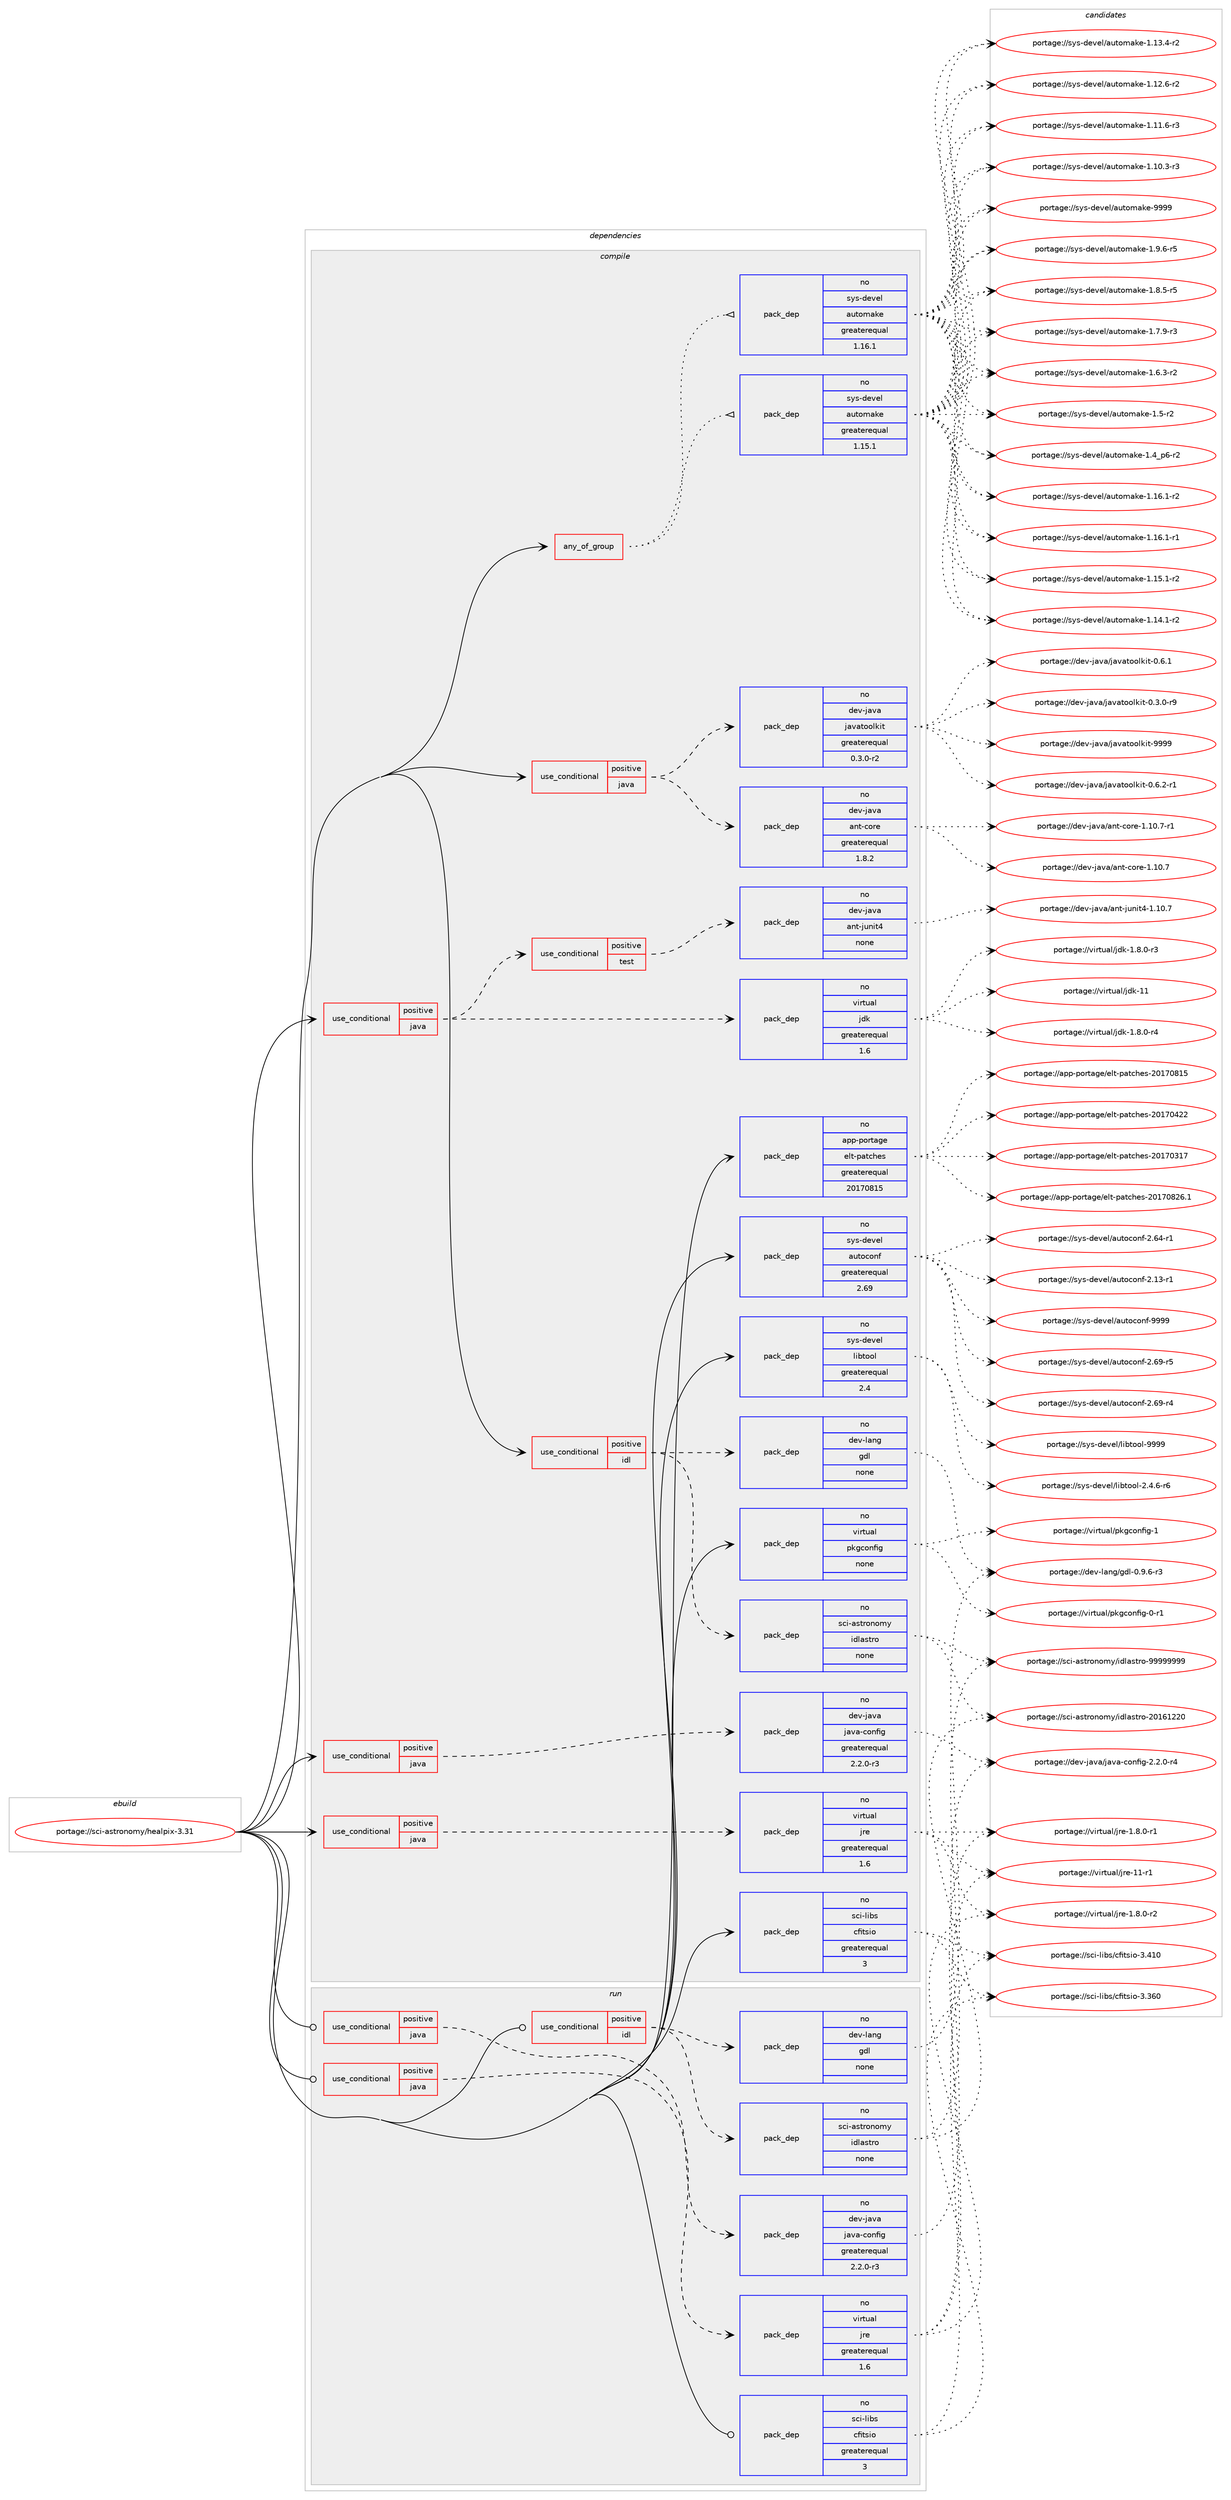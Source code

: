 digraph prolog {

# *************
# Graph options
# *************

newrank=true;
concentrate=true;
compound=true;
graph [rankdir=LR,fontname=Helvetica,fontsize=10,ranksep=1.5];#, ranksep=2.5, nodesep=0.2];
edge  [arrowhead=vee];
node  [fontname=Helvetica,fontsize=10];

# **********
# The ebuild
# **********

subgraph cluster_leftcol {
color=gray;
rank=same;
label=<<i>ebuild</i>>;
id [label="portage://sci-astronomy/healpix-3.31", color=red, width=4, href="../sci-astronomy/healpix-3.31.svg"];
}

# ****************
# The dependencies
# ****************

subgraph cluster_midcol {
color=gray;
label=<<i>dependencies</i>>;
subgraph cluster_compile {
fillcolor="#eeeeee";
style=filled;
label=<<i>compile</i>>;
subgraph any1663 {
dependency100034 [label=<<TABLE BORDER="0" CELLBORDER="1" CELLSPACING="0" CELLPADDING="4"><TR><TD CELLPADDING="10">any_of_group</TD></TR></TABLE>>, shape=none, color=red];subgraph pack78134 {
dependency100035 [label=<<TABLE BORDER="0" CELLBORDER="1" CELLSPACING="0" CELLPADDING="4" WIDTH="220"><TR><TD ROWSPAN="6" CELLPADDING="30">pack_dep</TD></TR><TR><TD WIDTH="110">no</TD></TR><TR><TD>sys-devel</TD></TR><TR><TD>automake</TD></TR><TR><TD>greaterequal</TD></TR><TR><TD>1.16.1</TD></TR></TABLE>>, shape=none, color=blue];
}
dependency100034:e -> dependency100035:w [weight=20,style="dotted",arrowhead="oinv"];
subgraph pack78135 {
dependency100036 [label=<<TABLE BORDER="0" CELLBORDER="1" CELLSPACING="0" CELLPADDING="4" WIDTH="220"><TR><TD ROWSPAN="6" CELLPADDING="30">pack_dep</TD></TR><TR><TD WIDTH="110">no</TD></TR><TR><TD>sys-devel</TD></TR><TR><TD>automake</TD></TR><TR><TD>greaterequal</TD></TR><TR><TD>1.15.1</TD></TR></TABLE>>, shape=none, color=blue];
}
dependency100034:e -> dependency100036:w [weight=20,style="dotted",arrowhead="oinv"];
}
id:e -> dependency100034:w [weight=20,style="solid",arrowhead="vee"];
subgraph cond20146 {
dependency100037 [label=<<TABLE BORDER="0" CELLBORDER="1" CELLSPACING="0" CELLPADDING="4"><TR><TD ROWSPAN="3" CELLPADDING="10">use_conditional</TD></TR><TR><TD>positive</TD></TR><TR><TD>idl</TD></TR></TABLE>>, shape=none, color=red];
subgraph pack78136 {
dependency100038 [label=<<TABLE BORDER="0" CELLBORDER="1" CELLSPACING="0" CELLPADDING="4" WIDTH="220"><TR><TD ROWSPAN="6" CELLPADDING="30">pack_dep</TD></TR><TR><TD WIDTH="110">no</TD></TR><TR><TD>dev-lang</TD></TR><TR><TD>gdl</TD></TR><TR><TD>none</TD></TR><TR><TD></TD></TR></TABLE>>, shape=none, color=blue];
}
dependency100037:e -> dependency100038:w [weight=20,style="dashed",arrowhead="vee"];
subgraph pack78137 {
dependency100039 [label=<<TABLE BORDER="0" CELLBORDER="1" CELLSPACING="0" CELLPADDING="4" WIDTH="220"><TR><TD ROWSPAN="6" CELLPADDING="30">pack_dep</TD></TR><TR><TD WIDTH="110">no</TD></TR><TR><TD>sci-astronomy</TD></TR><TR><TD>idlastro</TD></TR><TR><TD>none</TD></TR><TR><TD></TD></TR></TABLE>>, shape=none, color=blue];
}
dependency100037:e -> dependency100039:w [weight=20,style="dashed",arrowhead="vee"];
}
id:e -> dependency100037:w [weight=20,style="solid",arrowhead="vee"];
subgraph cond20147 {
dependency100040 [label=<<TABLE BORDER="0" CELLBORDER="1" CELLSPACING="0" CELLPADDING="4"><TR><TD ROWSPAN="3" CELLPADDING="10">use_conditional</TD></TR><TR><TD>positive</TD></TR><TR><TD>java</TD></TR></TABLE>>, shape=none, color=red];
subgraph pack78138 {
dependency100041 [label=<<TABLE BORDER="0" CELLBORDER="1" CELLSPACING="0" CELLPADDING="4" WIDTH="220"><TR><TD ROWSPAN="6" CELLPADDING="30">pack_dep</TD></TR><TR><TD WIDTH="110">no</TD></TR><TR><TD>dev-java</TD></TR><TR><TD>ant-core</TD></TR><TR><TD>greaterequal</TD></TR><TR><TD>1.8.2</TD></TR></TABLE>>, shape=none, color=blue];
}
dependency100040:e -> dependency100041:w [weight=20,style="dashed",arrowhead="vee"];
subgraph pack78139 {
dependency100042 [label=<<TABLE BORDER="0" CELLBORDER="1" CELLSPACING="0" CELLPADDING="4" WIDTH="220"><TR><TD ROWSPAN="6" CELLPADDING="30">pack_dep</TD></TR><TR><TD WIDTH="110">no</TD></TR><TR><TD>dev-java</TD></TR><TR><TD>javatoolkit</TD></TR><TR><TD>greaterequal</TD></TR><TR><TD>0.3.0-r2</TD></TR></TABLE>>, shape=none, color=blue];
}
dependency100040:e -> dependency100042:w [weight=20,style="dashed",arrowhead="vee"];
}
id:e -> dependency100040:w [weight=20,style="solid",arrowhead="vee"];
subgraph cond20148 {
dependency100043 [label=<<TABLE BORDER="0" CELLBORDER="1" CELLSPACING="0" CELLPADDING="4"><TR><TD ROWSPAN="3" CELLPADDING="10">use_conditional</TD></TR><TR><TD>positive</TD></TR><TR><TD>java</TD></TR></TABLE>>, shape=none, color=red];
subgraph pack78140 {
dependency100044 [label=<<TABLE BORDER="0" CELLBORDER="1" CELLSPACING="0" CELLPADDING="4" WIDTH="220"><TR><TD ROWSPAN="6" CELLPADDING="30">pack_dep</TD></TR><TR><TD WIDTH="110">no</TD></TR><TR><TD>dev-java</TD></TR><TR><TD>java-config</TD></TR><TR><TD>greaterequal</TD></TR><TR><TD>2.2.0-r3</TD></TR></TABLE>>, shape=none, color=blue];
}
dependency100043:e -> dependency100044:w [weight=20,style="dashed",arrowhead="vee"];
}
id:e -> dependency100043:w [weight=20,style="solid",arrowhead="vee"];
subgraph cond20149 {
dependency100045 [label=<<TABLE BORDER="0" CELLBORDER="1" CELLSPACING="0" CELLPADDING="4"><TR><TD ROWSPAN="3" CELLPADDING="10">use_conditional</TD></TR><TR><TD>positive</TD></TR><TR><TD>java</TD></TR></TABLE>>, shape=none, color=red];
subgraph pack78141 {
dependency100046 [label=<<TABLE BORDER="0" CELLBORDER="1" CELLSPACING="0" CELLPADDING="4" WIDTH="220"><TR><TD ROWSPAN="6" CELLPADDING="30">pack_dep</TD></TR><TR><TD WIDTH="110">no</TD></TR><TR><TD>virtual</TD></TR><TR><TD>jdk</TD></TR><TR><TD>greaterequal</TD></TR><TR><TD>1.6</TD></TR></TABLE>>, shape=none, color=blue];
}
dependency100045:e -> dependency100046:w [weight=20,style="dashed",arrowhead="vee"];
subgraph cond20150 {
dependency100047 [label=<<TABLE BORDER="0" CELLBORDER="1" CELLSPACING="0" CELLPADDING="4"><TR><TD ROWSPAN="3" CELLPADDING="10">use_conditional</TD></TR><TR><TD>positive</TD></TR><TR><TD>test</TD></TR></TABLE>>, shape=none, color=red];
subgraph pack78142 {
dependency100048 [label=<<TABLE BORDER="0" CELLBORDER="1" CELLSPACING="0" CELLPADDING="4" WIDTH="220"><TR><TD ROWSPAN="6" CELLPADDING="30">pack_dep</TD></TR><TR><TD WIDTH="110">no</TD></TR><TR><TD>dev-java</TD></TR><TR><TD>ant-junit4</TD></TR><TR><TD>none</TD></TR><TR><TD></TD></TR></TABLE>>, shape=none, color=blue];
}
dependency100047:e -> dependency100048:w [weight=20,style="dashed",arrowhead="vee"];
}
dependency100045:e -> dependency100047:w [weight=20,style="dashed",arrowhead="vee"];
}
id:e -> dependency100045:w [weight=20,style="solid",arrowhead="vee"];
subgraph cond20151 {
dependency100049 [label=<<TABLE BORDER="0" CELLBORDER="1" CELLSPACING="0" CELLPADDING="4"><TR><TD ROWSPAN="3" CELLPADDING="10">use_conditional</TD></TR><TR><TD>positive</TD></TR><TR><TD>java</TD></TR></TABLE>>, shape=none, color=red];
subgraph pack78143 {
dependency100050 [label=<<TABLE BORDER="0" CELLBORDER="1" CELLSPACING="0" CELLPADDING="4" WIDTH="220"><TR><TD ROWSPAN="6" CELLPADDING="30">pack_dep</TD></TR><TR><TD WIDTH="110">no</TD></TR><TR><TD>virtual</TD></TR><TR><TD>jre</TD></TR><TR><TD>greaterequal</TD></TR><TR><TD>1.6</TD></TR></TABLE>>, shape=none, color=blue];
}
dependency100049:e -> dependency100050:w [weight=20,style="dashed",arrowhead="vee"];
}
id:e -> dependency100049:w [weight=20,style="solid",arrowhead="vee"];
subgraph pack78144 {
dependency100051 [label=<<TABLE BORDER="0" CELLBORDER="1" CELLSPACING="0" CELLPADDING="4" WIDTH="220"><TR><TD ROWSPAN="6" CELLPADDING="30">pack_dep</TD></TR><TR><TD WIDTH="110">no</TD></TR><TR><TD>app-portage</TD></TR><TR><TD>elt-patches</TD></TR><TR><TD>greaterequal</TD></TR><TR><TD>20170815</TD></TR></TABLE>>, shape=none, color=blue];
}
id:e -> dependency100051:w [weight=20,style="solid",arrowhead="vee"];
subgraph pack78145 {
dependency100052 [label=<<TABLE BORDER="0" CELLBORDER="1" CELLSPACING="0" CELLPADDING="4" WIDTH="220"><TR><TD ROWSPAN="6" CELLPADDING="30">pack_dep</TD></TR><TR><TD WIDTH="110">no</TD></TR><TR><TD>sci-libs</TD></TR><TR><TD>cfitsio</TD></TR><TR><TD>greaterequal</TD></TR><TR><TD>3</TD></TR></TABLE>>, shape=none, color=blue];
}
id:e -> dependency100052:w [weight=20,style="solid",arrowhead="vee"];
subgraph pack78146 {
dependency100053 [label=<<TABLE BORDER="0" CELLBORDER="1" CELLSPACING="0" CELLPADDING="4" WIDTH="220"><TR><TD ROWSPAN="6" CELLPADDING="30">pack_dep</TD></TR><TR><TD WIDTH="110">no</TD></TR><TR><TD>sys-devel</TD></TR><TR><TD>autoconf</TD></TR><TR><TD>greaterequal</TD></TR><TR><TD>2.69</TD></TR></TABLE>>, shape=none, color=blue];
}
id:e -> dependency100053:w [weight=20,style="solid",arrowhead="vee"];
subgraph pack78147 {
dependency100054 [label=<<TABLE BORDER="0" CELLBORDER="1" CELLSPACING="0" CELLPADDING="4" WIDTH="220"><TR><TD ROWSPAN="6" CELLPADDING="30">pack_dep</TD></TR><TR><TD WIDTH="110">no</TD></TR><TR><TD>sys-devel</TD></TR><TR><TD>libtool</TD></TR><TR><TD>greaterequal</TD></TR><TR><TD>2.4</TD></TR></TABLE>>, shape=none, color=blue];
}
id:e -> dependency100054:w [weight=20,style="solid",arrowhead="vee"];
subgraph pack78148 {
dependency100055 [label=<<TABLE BORDER="0" CELLBORDER="1" CELLSPACING="0" CELLPADDING="4" WIDTH="220"><TR><TD ROWSPAN="6" CELLPADDING="30">pack_dep</TD></TR><TR><TD WIDTH="110">no</TD></TR><TR><TD>virtual</TD></TR><TR><TD>pkgconfig</TD></TR><TR><TD>none</TD></TR><TR><TD></TD></TR></TABLE>>, shape=none, color=blue];
}
id:e -> dependency100055:w [weight=20,style="solid",arrowhead="vee"];
}
subgraph cluster_compileandrun {
fillcolor="#eeeeee";
style=filled;
label=<<i>compile and run</i>>;
}
subgraph cluster_run {
fillcolor="#eeeeee";
style=filled;
label=<<i>run</i>>;
subgraph cond20152 {
dependency100056 [label=<<TABLE BORDER="0" CELLBORDER="1" CELLSPACING="0" CELLPADDING="4"><TR><TD ROWSPAN="3" CELLPADDING="10">use_conditional</TD></TR><TR><TD>positive</TD></TR><TR><TD>idl</TD></TR></TABLE>>, shape=none, color=red];
subgraph pack78149 {
dependency100057 [label=<<TABLE BORDER="0" CELLBORDER="1" CELLSPACING="0" CELLPADDING="4" WIDTH="220"><TR><TD ROWSPAN="6" CELLPADDING="30">pack_dep</TD></TR><TR><TD WIDTH="110">no</TD></TR><TR><TD>dev-lang</TD></TR><TR><TD>gdl</TD></TR><TR><TD>none</TD></TR><TR><TD></TD></TR></TABLE>>, shape=none, color=blue];
}
dependency100056:e -> dependency100057:w [weight=20,style="dashed",arrowhead="vee"];
subgraph pack78150 {
dependency100058 [label=<<TABLE BORDER="0" CELLBORDER="1" CELLSPACING="0" CELLPADDING="4" WIDTH="220"><TR><TD ROWSPAN="6" CELLPADDING="30">pack_dep</TD></TR><TR><TD WIDTH="110">no</TD></TR><TR><TD>sci-astronomy</TD></TR><TR><TD>idlastro</TD></TR><TR><TD>none</TD></TR><TR><TD></TD></TR></TABLE>>, shape=none, color=blue];
}
dependency100056:e -> dependency100058:w [weight=20,style="dashed",arrowhead="vee"];
}
id:e -> dependency100056:w [weight=20,style="solid",arrowhead="odot"];
subgraph cond20153 {
dependency100059 [label=<<TABLE BORDER="0" CELLBORDER="1" CELLSPACING="0" CELLPADDING="4"><TR><TD ROWSPAN="3" CELLPADDING="10">use_conditional</TD></TR><TR><TD>positive</TD></TR><TR><TD>java</TD></TR></TABLE>>, shape=none, color=red];
subgraph pack78151 {
dependency100060 [label=<<TABLE BORDER="0" CELLBORDER="1" CELLSPACING="0" CELLPADDING="4" WIDTH="220"><TR><TD ROWSPAN="6" CELLPADDING="30">pack_dep</TD></TR><TR><TD WIDTH="110">no</TD></TR><TR><TD>dev-java</TD></TR><TR><TD>java-config</TD></TR><TR><TD>greaterequal</TD></TR><TR><TD>2.2.0-r3</TD></TR></TABLE>>, shape=none, color=blue];
}
dependency100059:e -> dependency100060:w [weight=20,style="dashed",arrowhead="vee"];
}
id:e -> dependency100059:w [weight=20,style="solid",arrowhead="odot"];
subgraph cond20154 {
dependency100061 [label=<<TABLE BORDER="0" CELLBORDER="1" CELLSPACING="0" CELLPADDING="4"><TR><TD ROWSPAN="3" CELLPADDING="10">use_conditional</TD></TR><TR><TD>positive</TD></TR><TR><TD>java</TD></TR></TABLE>>, shape=none, color=red];
subgraph pack78152 {
dependency100062 [label=<<TABLE BORDER="0" CELLBORDER="1" CELLSPACING="0" CELLPADDING="4" WIDTH="220"><TR><TD ROWSPAN="6" CELLPADDING="30">pack_dep</TD></TR><TR><TD WIDTH="110">no</TD></TR><TR><TD>virtual</TD></TR><TR><TD>jre</TD></TR><TR><TD>greaterequal</TD></TR><TR><TD>1.6</TD></TR></TABLE>>, shape=none, color=blue];
}
dependency100061:e -> dependency100062:w [weight=20,style="dashed",arrowhead="vee"];
}
id:e -> dependency100061:w [weight=20,style="solid",arrowhead="odot"];
subgraph pack78153 {
dependency100063 [label=<<TABLE BORDER="0" CELLBORDER="1" CELLSPACING="0" CELLPADDING="4" WIDTH="220"><TR><TD ROWSPAN="6" CELLPADDING="30">pack_dep</TD></TR><TR><TD WIDTH="110">no</TD></TR><TR><TD>sci-libs</TD></TR><TR><TD>cfitsio</TD></TR><TR><TD>greaterequal</TD></TR><TR><TD>3</TD></TR></TABLE>>, shape=none, color=blue];
}
id:e -> dependency100063:w [weight=20,style="solid",arrowhead="odot"];
}
}

# **************
# The candidates
# **************

subgraph cluster_choices {
rank=same;
color=gray;
label=<<i>candidates</i>>;

subgraph choice78134 {
color=black;
nodesep=1;
choice115121115451001011181011084797117116111109971071014557575757 [label="portage://sys-devel/automake-9999", color=red, width=4,href="../sys-devel/automake-9999.svg"];
choice115121115451001011181011084797117116111109971071014549465746544511453 [label="portage://sys-devel/automake-1.9.6-r5", color=red, width=4,href="../sys-devel/automake-1.9.6-r5.svg"];
choice115121115451001011181011084797117116111109971071014549465646534511453 [label="portage://sys-devel/automake-1.8.5-r5", color=red, width=4,href="../sys-devel/automake-1.8.5-r5.svg"];
choice115121115451001011181011084797117116111109971071014549465546574511451 [label="portage://sys-devel/automake-1.7.9-r3", color=red, width=4,href="../sys-devel/automake-1.7.9-r3.svg"];
choice115121115451001011181011084797117116111109971071014549465446514511450 [label="portage://sys-devel/automake-1.6.3-r2", color=red, width=4,href="../sys-devel/automake-1.6.3-r2.svg"];
choice11512111545100101118101108479711711611110997107101454946534511450 [label="portage://sys-devel/automake-1.5-r2", color=red, width=4,href="../sys-devel/automake-1.5-r2.svg"];
choice115121115451001011181011084797117116111109971071014549465295112544511450 [label="portage://sys-devel/automake-1.4_p6-r2", color=red, width=4,href="../sys-devel/automake-1.4_p6-r2.svg"];
choice11512111545100101118101108479711711611110997107101454946495446494511450 [label="portage://sys-devel/automake-1.16.1-r2", color=red, width=4,href="../sys-devel/automake-1.16.1-r2.svg"];
choice11512111545100101118101108479711711611110997107101454946495446494511449 [label="portage://sys-devel/automake-1.16.1-r1", color=red, width=4,href="../sys-devel/automake-1.16.1-r1.svg"];
choice11512111545100101118101108479711711611110997107101454946495346494511450 [label="portage://sys-devel/automake-1.15.1-r2", color=red, width=4,href="../sys-devel/automake-1.15.1-r2.svg"];
choice11512111545100101118101108479711711611110997107101454946495246494511450 [label="portage://sys-devel/automake-1.14.1-r2", color=red, width=4,href="../sys-devel/automake-1.14.1-r2.svg"];
choice11512111545100101118101108479711711611110997107101454946495146524511450 [label="portage://sys-devel/automake-1.13.4-r2", color=red, width=4,href="../sys-devel/automake-1.13.4-r2.svg"];
choice11512111545100101118101108479711711611110997107101454946495046544511450 [label="portage://sys-devel/automake-1.12.6-r2", color=red, width=4,href="../sys-devel/automake-1.12.6-r2.svg"];
choice11512111545100101118101108479711711611110997107101454946494946544511451 [label="portage://sys-devel/automake-1.11.6-r3", color=red, width=4,href="../sys-devel/automake-1.11.6-r3.svg"];
choice11512111545100101118101108479711711611110997107101454946494846514511451 [label="portage://sys-devel/automake-1.10.3-r3", color=red, width=4,href="../sys-devel/automake-1.10.3-r3.svg"];
dependency100035:e -> choice115121115451001011181011084797117116111109971071014557575757:w [style=dotted,weight="100"];
dependency100035:e -> choice115121115451001011181011084797117116111109971071014549465746544511453:w [style=dotted,weight="100"];
dependency100035:e -> choice115121115451001011181011084797117116111109971071014549465646534511453:w [style=dotted,weight="100"];
dependency100035:e -> choice115121115451001011181011084797117116111109971071014549465546574511451:w [style=dotted,weight="100"];
dependency100035:e -> choice115121115451001011181011084797117116111109971071014549465446514511450:w [style=dotted,weight="100"];
dependency100035:e -> choice11512111545100101118101108479711711611110997107101454946534511450:w [style=dotted,weight="100"];
dependency100035:e -> choice115121115451001011181011084797117116111109971071014549465295112544511450:w [style=dotted,weight="100"];
dependency100035:e -> choice11512111545100101118101108479711711611110997107101454946495446494511450:w [style=dotted,weight="100"];
dependency100035:e -> choice11512111545100101118101108479711711611110997107101454946495446494511449:w [style=dotted,weight="100"];
dependency100035:e -> choice11512111545100101118101108479711711611110997107101454946495346494511450:w [style=dotted,weight="100"];
dependency100035:e -> choice11512111545100101118101108479711711611110997107101454946495246494511450:w [style=dotted,weight="100"];
dependency100035:e -> choice11512111545100101118101108479711711611110997107101454946495146524511450:w [style=dotted,weight="100"];
dependency100035:e -> choice11512111545100101118101108479711711611110997107101454946495046544511450:w [style=dotted,weight="100"];
dependency100035:e -> choice11512111545100101118101108479711711611110997107101454946494946544511451:w [style=dotted,weight="100"];
dependency100035:e -> choice11512111545100101118101108479711711611110997107101454946494846514511451:w [style=dotted,weight="100"];
}
subgraph choice78135 {
color=black;
nodesep=1;
choice115121115451001011181011084797117116111109971071014557575757 [label="portage://sys-devel/automake-9999", color=red, width=4,href="../sys-devel/automake-9999.svg"];
choice115121115451001011181011084797117116111109971071014549465746544511453 [label="portage://sys-devel/automake-1.9.6-r5", color=red, width=4,href="../sys-devel/automake-1.9.6-r5.svg"];
choice115121115451001011181011084797117116111109971071014549465646534511453 [label="portage://sys-devel/automake-1.8.5-r5", color=red, width=4,href="../sys-devel/automake-1.8.5-r5.svg"];
choice115121115451001011181011084797117116111109971071014549465546574511451 [label="portage://sys-devel/automake-1.7.9-r3", color=red, width=4,href="../sys-devel/automake-1.7.9-r3.svg"];
choice115121115451001011181011084797117116111109971071014549465446514511450 [label="portage://sys-devel/automake-1.6.3-r2", color=red, width=4,href="../sys-devel/automake-1.6.3-r2.svg"];
choice11512111545100101118101108479711711611110997107101454946534511450 [label="portage://sys-devel/automake-1.5-r2", color=red, width=4,href="../sys-devel/automake-1.5-r2.svg"];
choice115121115451001011181011084797117116111109971071014549465295112544511450 [label="portage://sys-devel/automake-1.4_p6-r2", color=red, width=4,href="../sys-devel/automake-1.4_p6-r2.svg"];
choice11512111545100101118101108479711711611110997107101454946495446494511450 [label="portage://sys-devel/automake-1.16.1-r2", color=red, width=4,href="../sys-devel/automake-1.16.1-r2.svg"];
choice11512111545100101118101108479711711611110997107101454946495446494511449 [label="portage://sys-devel/automake-1.16.1-r1", color=red, width=4,href="../sys-devel/automake-1.16.1-r1.svg"];
choice11512111545100101118101108479711711611110997107101454946495346494511450 [label="portage://sys-devel/automake-1.15.1-r2", color=red, width=4,href="../sys-devel/automake-1.15.1-r2.svg"];
choice11512111545100101118101108479711711611110997107101454946495246494511450 [label="portage://sys-devel/automake-1.14.1-r2", color=red, width=4,href="../sys-devel/automake-1.14.1-r2.svg"];
choice11512111545100101118101108479711711611110997107101454946495146524511450 [label="portage://sys-devel/automake-1.13.4-r2", color=red, width=4,href="../sys-devel/automake-1.13.4-r2.svg"];
choice11512111545100101118101108479711711611110997107101454946495046544511450 [label="portage://sys-devel/automake-1.12.6-r2", color=red, width=4,href="../sys-devel/automake-1.12.6-r2.svg"];
choice11512111545100101118101108479711711611110997107101454946494946544511451 [label="portage://sys-devel/automake-1.11.6-r3", color=red, width=4,href="../sys-devel/automake-1.11.6-r3.svg"];
choice11512111545100101118101108479711711611110997107101454946494846514511451 [label="portage://sys-devel/automake-1.10.3-r3", color=red, width=4,href="../sys-devel/automake-1.10.3-r3.svg"];
dependency100036:e -> choice115121115451001011181011084797117116111109971071014557575757:w [style=dotted,weight="100"];
dependency100036:e -> choice115121115451001011181011084797117116111109971071014549465746544511453:w [style=dotted,weight="100"];
dependency100036:e -> choice115121115451001011181011084797117116111109971071014549465646534511453:w [style=dotted,weight="100"];
dependency100036:e -> choice115121115451001011181011084797117116111109971071014549465546574511451:w [style=dotted,weight="100"];
dependency100036:e -> choice115121115451001011181011084797117116111109971071014549465446514511450:w [style=dotted,weight="100"];
dependency100036:e -> choice11512111545100101118101108479711711611110997107101454946534511450:w [style=dotted,weight="100"];
dependency100036:e -> choice115121115451001011181011084797117116111109971071014549465295112544511450:w [style=dotted,weight="100"];
dependency100036:e -> choice11512111545100101118101108479711711611110997107101454946495446494511450:w [style=dotted,weight="100"];
dependency100036:e -> choice11512111545100101118101108479711711611110997107101454946495446494511449:w [style=dotted,weight="100"];
dependency100036:e -> choice11512111545100101118101108479711711611110997107101454946495346494511450:w [style=dotted,weight="100"];
dependency100036:e -> choice11512111545100101118101108479711711611110997107101454946495246494511450:w [style=dotted,weight="100"];
dependency100036:e -> choice11512111545100101118101108479711711611110997107101454946495146524511450:w [style=dotted,weight="100"];
dependency100036:e -> choice11512111545100101118101108479711711611110997107101454946495046544511450:w [style=dotted,weight="100"];
dependency100036:e -> choice11512111545100101118101108479711711611110997107101454946494946544511451:w [style=dotted,weight="100"];
dependency100036:e -> choice11512111545100101118101108479711711611110997107101454946494846514511451:w [style=dotted,weight="100"];
}
subgraph choice78136 {
color=black;
nodesep=1;
choice1001011184510897110103471031001084548465746544511451 [label="portage://dev-lang/gdl-0.9.6-r3", color=red, width=4,href="../dev-lang/gdl-0.9.6-r3.svg"];
dependency100038:e -> choice1001011184510897110103471031001084548465746544511451:w [style=dotted,weight="100"];
}
subgraph choice78137 {
color=black;
nodesep=1;
choice1159910545971151161141111101111091214710510010897115116114111455757575757575757 [label="portage://sci-astronomy/idlastro-99999999", color=red, width=4,href="../sci-astronomy/idlastro-99999999.svg"];
choice1159910545971151161141111101111091214710510010897115116114111455048495449505048 [label="portage://sci-astronomy/idlastro-20161220", color=red, width=4,href="../sci-astronomy/idlastro-20161220.svg"];
dependency100039:e -> choice1159910545971151161141111101111091214710510010897115116114111455757575757575757:w [style=dotted,weight="100"];
dependency100039:e -> choice1159910545971151161141111101111091214710510010897115116114111455048495449505048:w [style=dotted,weight="100"];
}
subgraph choice78138 {
color=black;
nodesep=1;
choice10010111845106971189747971101164599111114101454946494846554511449 [label="portage://dev-java/ant-core-1.10.7-r1", color=red, width=4,href="../dev-java/ant-core-1.10.7-r1.svg"];
choice1001011184510697118974797110116459911111410145494649484655 [label="portage://dev-java/ant-core-1.10.7", color=red, width=4,href="../dev-java/ant-core-1.10.7.svg"];
dependency100041:e -> choice10010111845106971189747971101164599111114101454946494846554511449:w [style=dotted,weight="100"];
dependency100041:e -> choice1001011184510697118974797110116459911111410145494649484655:w [style=dotted,weight="100"];
}
subgraph choice78139 {
color=black;
nodesep=1;
choice1001011184510697118974710697118971161111111081071051164557575757 [label="portage://dev-java/javatoolkit-9999", color=red, width=4,href="../dev-java/javatoolkit-9999.svg"];
choice1001011184510697118974710697118971161111111081071051164548465446504511449 [label="portage://dev-java/javatoolkit-0.6.2-r1", color=red, width=4,href="../dev-java/javatoolkit-0.6.2-r1.svg"];
choice100101118451069711897471069711897116111111108107105116454846544649 [label="portage://dev-java/javatoolkit-0.6.1", color=red, width=4,href="../dev-java/javatoolkit-0.6.1.svg"];
choice1001011184510697118974710697118971161111111081071051164548465146484511457 [label="portage://dev-java/javatoolkit-0.3.0-r9", color=red, width=4,href="../dev-java/javatoolkit-0.3.0-r9.svg"];
dependency100042:e -> choice1001011184510697118974710697118971161111111081071051164557575757:w [style=dotted,weight="100"];
dependency100042:e -> choice1001011184510697118974710697118971161111111081071051164548465446504511449:w [style=dotted,weight="100"];
dependency100042:e -> choice100101118451069711897471069711897116111111108107105116454846544649:w [style=dotted,weight="100"];
dependency100042:e -> choice1001011184510697118974710697118971161111111081071051164548465146484511457:w [style=dotted,weight="100"];
}
subgraph choice78140 {
color=black;
nodesep=1;
choice10010111845106971189747106971189745991111101021051034550465046484511452 [label="portage://dev-java/java-config-2.2.0-r4", color=red, width=4,href="../dev-java/java-config-2.2.0-r4.svg"];
dependency100044:e -> choice10010111845106971189747106971189745991111101021051034550465046484511452:w [style=dotted,weight="100"];
}
subgraph choice78141 {
color=black;
nodesep=1;
choice1181051141161179710847106100107454949 [label="portage://virtual/jdk-11", color=red, width=4,href="../virtual/jdk-11.svg"];
choice11810511411611797108471061001074549465646484511452 [label="portage://virtual/jdk-1.8.0-r4", color=red, width=4,href="../virtual/jdk-1.8.0-r4.svg"];
choice11810511411611797108471061001074549465646484511451 [label="portage://virtual/jdk-1.8.0-r3", color=red, width=4,href="../virtual/jdk-1.8.0-r3.svg"];
dependency100046:e -> choice1181051141161179710847106100107454949:w [style=dotted,weight="100"];
dependency100046:e -> choice11810511411611797108471061001074549465646484511452:w [style=dotted,weight="100"];
dependency100046:e -> choice11810511411611797108471061001074549465646484511451:w [style=dotted,weight="100"];
}
subgraph choice78142 {
color=black;
nodesep=1;
choice1001011184510697118974797110116451061171101051165245494649484655 [label="portage://dev-java/ant-junit4-1.10.7", color=red, width=4,href="../dev-java/ant-junit4-1.10.7.svg"];
dependency100048:e -> choice1001011184510697118974797110116451061171101051165245494649484655:w [style=dotted,weight="100"];
}
subgraph choice78143 {
color=black;
nodesep=1;
choice11810511411611797108471061141014549494511449 [label="portage://virtual/jre-11-r1", color=red, width=4,href="../virtual/jre-11-r1.svg"];
choice11810511411611797108471061141014549465646484511450 [label="portage://virtual/jre-1.8.0-r2", color=red, width=4,href="../virtual/jre-1.8.0-r2.svg"];
choice11810511411611797108471061141014549465646484511449 [label="portage://virtual/jre-1.8.0-r1", color=red, width=4,href="../virtual/jre-1.8.0-r1.svg"];
dependency100050:e -> choice11810511411611797108471061141014549494511449:w [style=dotted,weight="100"];
dependency100050:e -> choice11810511411611797108471061141014549465646484511450:w [style=dotted,weight="100"];
dependency100050:e -> choice11810511411611797108471061141014549465646484511449:w [style=dotted,weight="100"];
}
subgraph choice78144 {
color=black;
nodesep=1;
choice971121124511211111411697103101471011081164511297116991041011154550484955485650544649 [label="portage://app-portage/elt-patches-20170826.1", color=red, width=4,href="../app-portage/elt-patches-20170826.1.svg"];
choice97112112451121111141169710310147101108116451129711699104101115455048495548564953 [label="portage://app-portage/elt-patches-20170815", color=red, width=4,href="../app-portage/elt-patches-20170815.svg"];
choice97112112451121111141169710310147101108116451129711699104101115455048495548525050 [label="portage://app-portage/elt-patches-20170422", color=red, width=4,href="../app-portage/elt-patches-20170422.svg"];
choice97112112451121111141169710310147101108116451129711699104101115455048495548514955 [label="portage://app-portage/elt-patches-20170317", color=red, width=4,href="../app-portage/elt-patches-20170317.svg"];
dependency100051:e -> choice971121124511211111411697103101471011081164511297116991041011154550484955485650544649:w [style=dotted,weight="100"];
dependency100051:e -> choice97112112451121111141169710310147101108116451129711699104101115455048495548564953:w [style=dotted,weight="100"];
dependency100051:e -> choice97112112451121111141169710310147101108116451129711699104101115455048495548525050:w [style=dotted,weight="100"];
dependency100051:e -> choice97112112451121111141169710310147101108116451129711699104101115455048495548514955:w [style=dotted,weight="100"];
}
subgraph choice78145 {
color=black;
nodesep=1;
choice1159910545108105981154799102105116115105111455146524948 [label="portage://sci-libs/cfitsio-3.410", color=red, width=4,href="../sci-libs/cfitsio-3.410.svg"];
choice1159910545108105981154799102105116115105111455146515448 [label="portage://sci-libs/cfitsio-3.360", color=red, width=4,href="../sci-libs/cfitsio-3.360.svg"];
dependency100052:e -> choice1159910545108105981154799102105116115105111455146524948:w [style=dotted,weight="100"];
dependency100052:e -> choice1159910545108105981154799102105116115105111455146515448:w [style=dotted,weight="100"];
}
subgraph choice78146 {
color=black;
nodesep=1;
choice115121115451001011181011084797117116111991111101024557575757 [label="portage://sys-devel/autoconf-9999", color=red, width=4,href="../sys-devel/autoconf-9999.svg"];
choice1151211154510010111810110847971171161119911111010245504654574511453 [label="portage://sys-devel/autoconf-2.69-r5", color=red, width=4,href="../sys-devel/autoconf-2.69-r5.svg"];
choice1151211154510010111810110847971171161119911111010245504654574511452 [label="portage://sys-devel/autoconf-2.69-r4", color=red, width=4,href="../sys-devel/autoconf-2.69-r4.svg"];
choice1151211154510010111810110847971171161119911111010245504654524511449 [label="portage://sys-devel/autoconf-2.64-r1", color=red, width=4,href="../sys-devel/autoconf-2.64-r1.svg"];
choice1151211154510010111810110847971171161119911111010245504649514511449 [label="portage://sys-devel/autoconf-2.13-r1", color=red, width=4,href="../sys-devel/autoconf-2.13-r1.svg"];
dependency100053:e -> choice115121115451001011181011084797117116111991111101024557575757:w [style=dotted,weight="100"];
dependency100053:e -> choice1151211154510010111810110847971171161119911111010245504654574511453:w [style=dotted,weight="100"];
dependency100053:e -> choice1151211154510010111810110847971171161119911111010245504654574511452:w [style=dotted,weight="100"];
dependency100053:e -> choice1151211154510010111810110847971171161119911111010245504654524511449:w [style=dotted,weight="100"];
dependency100053:e -> choice1151211154510010111810110847971171161119911111010245504649514511449:w [style=dotted,weight="100"];
}
subgraph choice78147 {
color=black;
nodesep=1;
choice1151211154510010111810110847108105981161111111084557575757 [label="portage://sys-devel/libtool-9999", color=red, width=4,href="../sys-devel/libtool-9999.svg"];
choice1151211154510010111810110847108105981161111111084550465246544511454 [label="portage://sys-devel/libtool-2.4.6-r6", color=red, width=4,href="../sys-devel/libtool-2.4.6-r6.svg"];
dependency100054:e -> choice1151211154510010111810110847108105981161111111084557575757:w [style=dotted,weight="100"];
dependency100054:e -> choice1151211154510010111810110847108105981161111111084550465246544511454:w [style=dotted,weight="100"];
}
subgraph choice78148 {
color=black;
nodesep=1;
choice1181051141161179710847112107103991111101021051034549 [label="portage://virtual/pkgconfig-1", color=red, width=4,href="../virtual/pkgconfig-1.svg"];
choice11810511411611797108471121071039911111010210510345484511449 [label="portage://virtual/pkgconfig-0-r1", color=red, width=4,href="../virtual/pkgconfig-0-r1.svg"];
dependency100055:e -> choice1181051141161179710847112107103991111101021051034549:w [style=dotted,weight="100"];
dependency100055:e -> choice11810511411611797108471121071039911111010210510345484511449:w [style=dotted,weight="100"];
}
subgraph choice78149 {
color=black;
nodesep=1;
choice1001011184510897110103471031001084548465746544511451 [label="portage://dev-lang/gdl-0.9.6-r3", color=red, width=4,href="../dev-lang/gdl-0.9.6-r3.svg"];
dependency100057:e -> choice1001011184510897110103471031001084548465746544511451:w [style=dotted,weight="100"];
}
subgraph choice78150 {
color=black;
nodesep=1;
choice1159910545971151161141111101111091214710510010897115116114111455757575757575757 [label="portage://sci-astronomy/idlastro-99999999", color=red, width=4,href="../sci-astronomy/idlastro-99999999.svg"];
choice1159910545971151161141111101111091214710510010897115116114111455048495449505048 [label="portage://sci-astronomy/idlastro-20161220", color=red, width=4,href="../sci-astronomy/idlastro-20161220.svg"];
dependency100058:e -> choice1159910545971151161141111101111091214710510010897115116114111455757575757575757:w [style=dotted,weight="100"];
dependency100058:e -> choice1159910545971151161141111101111091214710510010897115116114111455048495449505048:w [style=dotted,weight="100"];
}
subgraph choice78151 {
color=black;
nodesep=1;
choice10010111845106971189747106971189745991111101021051034550465046484511452 [label="portage://dev-java/java-config-2.2.0-r4", color=red, width=4,href="../dev-java/java-config-2.2.0-r4.svg"];
dependency100060:e -> choice10010111845106971189747106971189745991111101021051034550465046484511452:w [style=dotted,weight="100"];
}
subgraph choice78152 {
color=black;
nodesep=1;
choice11810511411611797108471061141014549494511449 [label="portage://virtual/jre-11-r1", color=red, width=4,href="../virtual/jre-11-r1.svg"];
choice11810511411611797108471061141014549465646484511450 [label="portage://virtual/jre-1.8.0-r2", color=red, width=4,href="../virtual/jre-1.8.0-r2.svg"];
choice11810511411611797108471061141014549465646484511449 [label="portage://virtual/jre-1.8.0-r1", color=red, width=4,href="../virtual/jre-1.8.0-r1.svg"];
dependency100062:e -> choice11810511411611797108471061141014549494511449:w [style=dotted,weight="100"];
dependency100062:e -> choice11810511411611797108471061141014549465646484511450:w [style=dotted,weight="100"];
dependency100062:e -> choice11810511411611797108471061141014549465646484511449:w [style=dotted,weight="100"];
}
subgraph choice78153 {
color=black;
nodesep=1;
choice1159910545108105981154799102105116115105111455146524948 [label="portage://sci-libs/cfitsio-3.410", color=red, width=4,href="../sci-libs/cfitsio-3.410.svg"];
choice1159910545108105981154799102105116115105111455146515448 [label="portage://sci-libs/cfitsio-3.360", color=red, width=4,href="../sci-libs/cfitsio-3.360.svg"];
dependency100063:e -> choice1159910545108105981154799102105116115105111455146524948:w [style=dotted,weight="100"];
dependency100063:e -> choice1159910545108105981154799102105116115105111455146515448:w [style=dotted,weight="100"];
}
}

}
